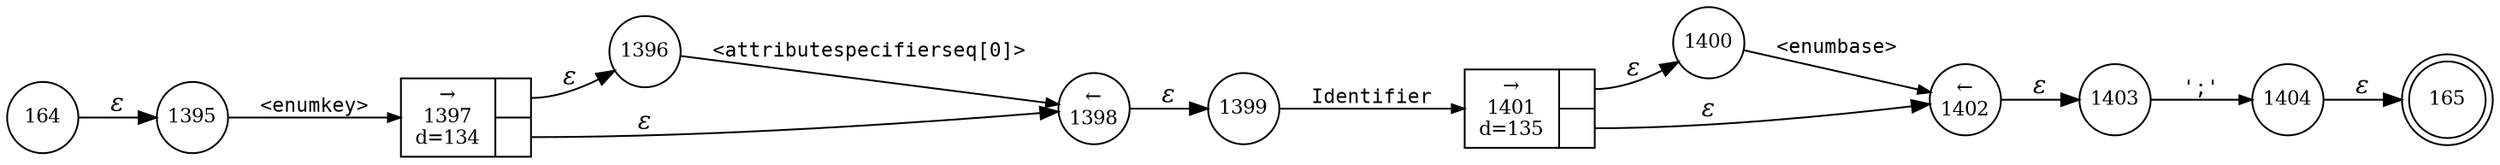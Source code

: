 digraph ATN {
rankdir=LR;
s165[fontsize=11, label="165", shape=doublecircle, fixedsize=true, width=.6];
s1395[fontsize=11,label="1395", shape=circle, fixedsize=true, width=.55, peripheries=1];
s164[fontsize=11,label="164", shape=circle, fixedsize=true, width=.55, peripheries=1];
s1396[fontsize=11,label="1396", shape=circle, fixedsize=true, width=.55, peripheries=1];
s1397[fontsize=11,label="{&rarr;\n1397\nd=134|{<p0>|<p1>}}", shape=record, fixedsize=false, peripheries=1];
s1398[fontsize=11,label="&larr;\n1398", shape=circle, fixedsize=true, width=.55, peripheries=1];
s1399[fontsize=11,label="1399", shape=circle, fixedsize=true, width=.55, peripheries=1];
s1400[fontsize=11,label="1400", shape=circle, fixedsize=true, width=.55, peripheries=1];
s1401[fontsize=11,label="{&rarr;\n1401\nd=135|{<p0>|<p1>}}", shape=record, fixedsize=false, peripheries=1];
s1402[fontsize=11,label="&larr;\n1402", shape=circle, fixedsize=true, width=.55, peripheries=1];
s1403[fontsize=11,label="1403", shape=circle, fixedsize=true, width=.55, peripheries=1];
s1404[fontsize=11,label="1404", shape=circle, fixedsize=true, width=.55, peripheries=1];
s164 -> s1395 [fontname="Times-Italic", label="&epsilon;"];
s1395 -> s1397 [fontsize=11, fontname="Courier", arrowsize=.7, label = "<enumkey>", arrowhead = normal];
s1397:p0 -> s1396 [fontname="Times-Italic", label="&epsilon;"];
s1397:p1 -> s1398 [fontname="Times-Italic", label="&epsilon;"];
s1396 -> s1398 [fontsize=11, fontname="Courier", arrowsize=.7, label = "<attributespecifierseq[0]>", arrowhead = normal];
s1398 -> s1399 [fontname="Times-Italic", label="&epsilon;"];
s1399 -> s1401 [fontsize=11, fontname="Courier", arrowsize=.7, label = "Identifier", arrowhead = normal];
s1401:p0 -> s1400 [fontname="Times-Italic", label="&epsilon;"];
s1401:p1 -> s1402 [fontname="Times-Italic", label="&epsilon;"];
s1400 -> s1402 [fontsize=11, fontname="Courier", arrowsize=.7, label = "<enumbase>", arrowhead = normal];
s1402 -> s1403 [fontname="Times-Italic", label="&epsilon;"];
s1403 -> s1404 [fontsize=11, fontname="Courier", arrowsize=.7, label = "';'", arrowhead = normal];
s1404 -> s165 [fontname="Times-Italic", label="&epsilon;"];
}